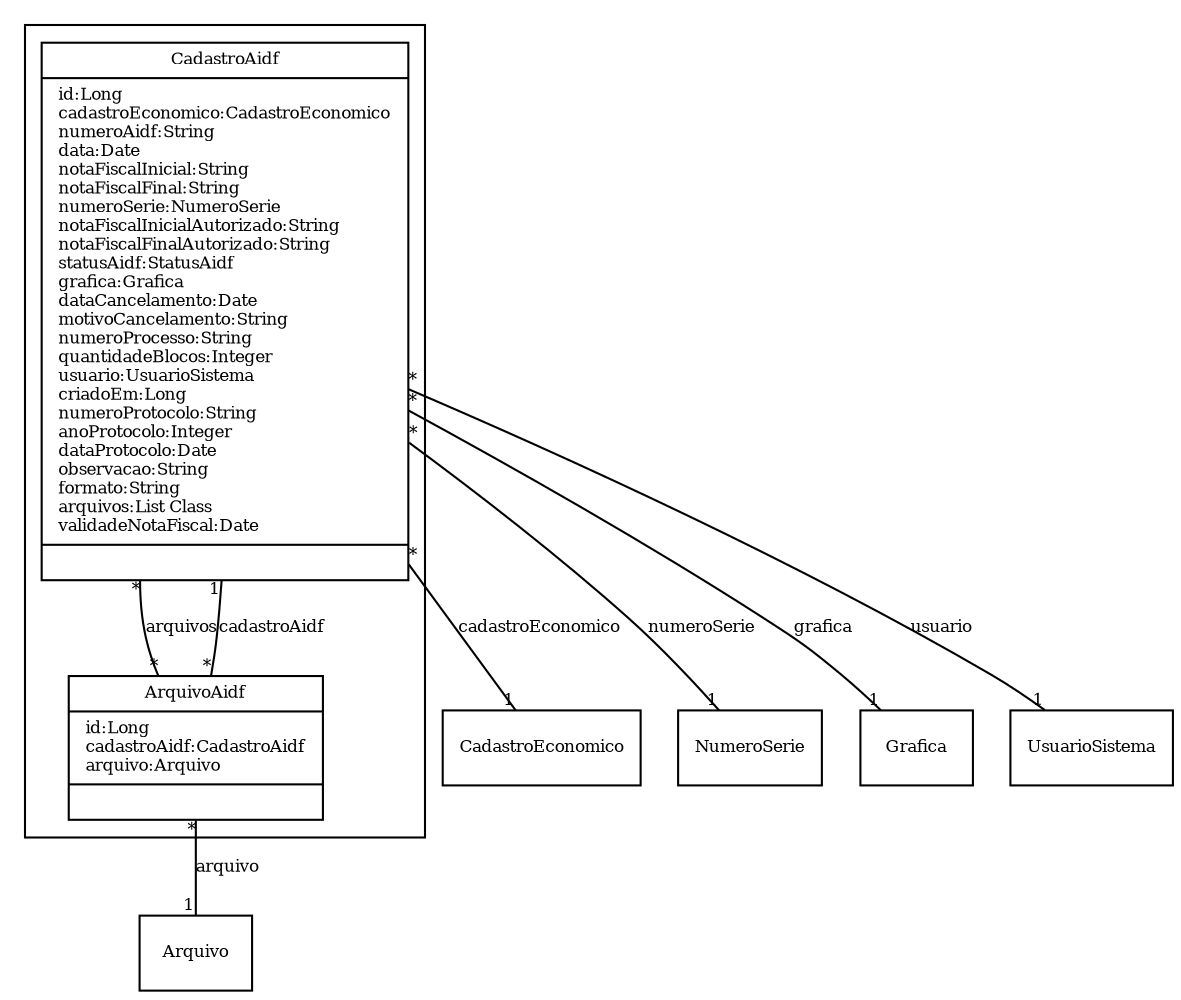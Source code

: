 digraph G{
fontname = "Times-Roman"
fontsize = 8

node [
        fontname = "Times-Roman"
        fontsize = 8
        shape = "record"
]

edge [
        fontname = "Times-Roman"
        fontsize = 8
]

subgraph clusterAIDF
{
CadastroAidf [label = "{CadastroAidf|id:Long\lcadastroEconomico:CadastroEconomico\lnumeroAidf:String\ldata:Date\lnotaFiscalInicial:String\lnotaFiscalFinal:String\lnumeroSerie:NumeroSerie\lnotaFiscalInicialAutorizado:String\lnotaFiscalFinalAutorizado:String\lstatusAidf:StatusAidf\lgrafica:Grafica\ldataCancelamento:Date\lmotivoCancelamento:String\lnumeroProcesso:String\lquantidadeBlocos:Integer\lusuario:UsuarioSistema\lcriadoEm:Long\lnumeroProtocolo:String\lanoProtocolo:Integer\ldataProtocolo:Date\lobservacao:String\lformato:String\larquivos:List Class\lvalidadeNotaFiscal:Date\l|\l}"]
ArquivoAidf [label = "{ArquivoAidf|id:Long\lcadastroAidf:CadastroAidf\larquivo:Arquivo\l|\l}"]
}
edge [arrowhead = "none" headlabel = "1" taillabel = "*"] CadastroAidf -> CadastroEconomico [label = "cadastroEconomico"]
edge [arrowhead = "none" headlabel = "1" taillabel = "*"] CadastroAidf -> NumeroSerie [label = "numeroSerie"]
edge [arrowhead = "none" headlabel = "1" taillabel = "*"] CadastroAidf -> Grafica [label = "grafica"]
edge [arrowhead = "none" headlabel = "1" taillabel = "*"] CadastroAidf -> UsuarioSistema [label = "usuario"]
edge [arrowhead = "none" headlabel = "*" taillabel = "*"] CadastroAidf -> ArquivoAidf [label = "arquivos"]
edge [arrowhead = "none" headlabel = "1" taillabel = "*"] ArquivoAidf -> CadastroAidf [label = "cadastroAidf"]
edge [arrowhead = "none" headlabel = "1" taillabel = "*"] ArquivoAidf -> Arquivo [label = "arquivo"]
}
